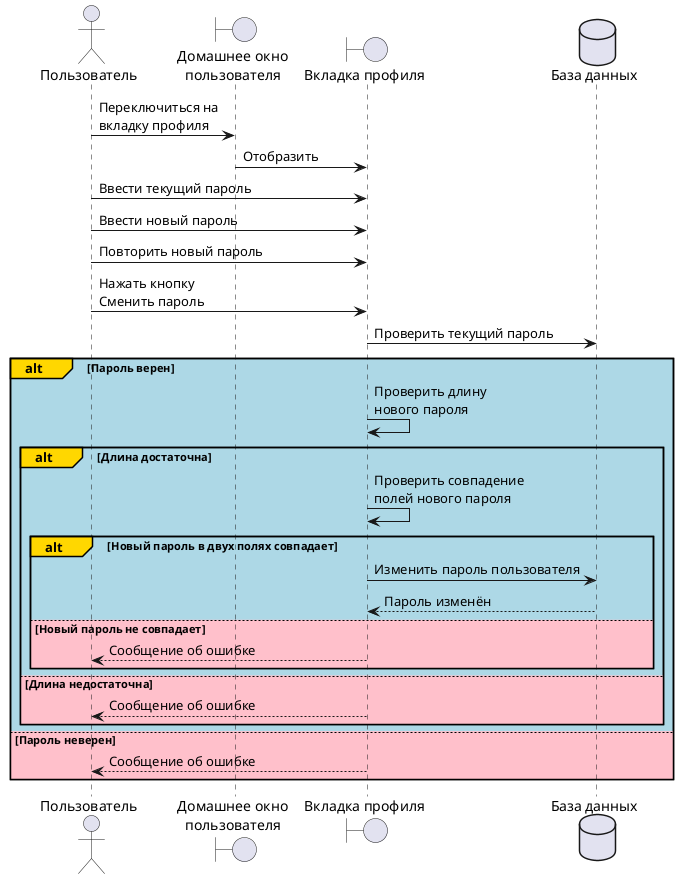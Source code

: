 @startuml

actor "Пользователь" as user
boundary "Домашнее окно\nпользователя" as w_home
boundary "Вкладка профиля" as t_profile
database "База данных" as db 

user -> w_home : Переключиться на\nвкладку профиля
w_home -> t_profile : Отобразить
user -> t_profile : Ввести текущий пароль
user -> t_profile : Ввести новый пароль
user -> t_profile : Повторить новый пароль
user -> t_profile : Нажать кнопку\nСменить пароль
t_profile -> db : Проверить текущий пароль
alt#Gold #LightBlue Пароль верен
    t_profile -> t_profile : Проверить длину\nнового пароля
    alt#Gold #LightBlue Длина достаточна
        t_profile -> t_profile : Проверить совпадение\nполей нового пароля
        alt#Gold #LightBlue Новый пароль в двух полях совпадает
            t_profile -> db : Изменить пароль пользователя
            t_profile <-- db : Пароль изменён
        else #Pink Новый пароль не совпадает
            user <-- t_profile : Сообщение об ошибке
        end
    else #Pink Длина недостаточна
        user <-- t_profile : Сообщение об ошибке
    end
else #Pink Пароль неверен 
    user <-- t_profile : Сообщение об ошибке
end

@enduml

